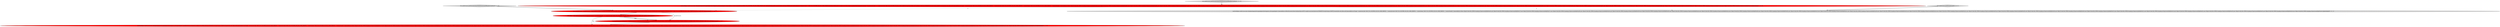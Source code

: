 digraph {
8 [style = filled, label = "JoinTestHelper.verifyCursors(new HashJoinSegmentStorageAdapter(factSegment.asStorageAdapter(),ImmutableList.of(factToCountryOnIsoCode(JoinType.LEFT))).makeCursors(null,Intervals.ETERNITY,VirtualColumns.EMPTY,Granularities.ALL,false,null),ImmutableList.of(\"page\",\"countryIsoCode\",FACT_TO_COUNTRY_ON_ISO_CODE_PREFIX + \"countryIsoCode\",FACT_TO_COUNTRY_ON_ISO_CODE_PREFIX + \"countryName\",FACT_TO_COUNTRY_ON_ISO_CODE_PREFIX + \"countryNumber\"),ImmutableList.of(new Object((((edu.fdu.CPPDG.tinypdg.pe.ExpressionInfo@94a26c,new Object((((edu.fdu.CPPDG.tinypdg.pe.ExpressionInfo@94a274,new Object((((edu.fdu.CPPDG.tinypdg.pe.ExpressionInfo@94a27c,new Object((((edu.fdu.CPPDG.tinypdg.pe.ExpressionInfo@94a284,new Object((((edu.fdu.CPPDG.tinypdg.pe.ExpressionInfo@94a28c,new Object((((edu.fdu.CPPDG.tinypdg.pe.ExpressionInfo@94a294,new Object((((edu.fdu.CPPDG.tinypdg.pe.ExpressionInfo@94a29c,new Object((((edu.fdu.CPPDG.tinypdg.pe.ExpressionInfo@94a2a4,new Object((((edu.fdu.CPPDG.tinypdg.pe.ExpressionInfo@94a2ac,new Object((((edu.fdu.CPPDG.tinypdg.pe.ExpressionInfo@94a2b4,new Object((((edu.fdu.CPPDG.tinypdg.pe.ExpressionInfo@94a2bc,new Object((((edu.fdu.CPPDG.tinypdg.pe.ExpressionInfo@94a2c4,new Object((((edu.fdu.CPPDG.tinypdg.pe.ExpressionInfo@94a2cc,new Object((((edu.fdu.CPPDG.tinypdg.pe.ExpressionInfo@94a2d4,new Object((((edu.fdu.CPPDG.tinypdg.pe.ExpressionInfo@94a2dc,new Object((((edu.fdu.CPPDG.tinypdg.pe.ExpressionInfo@94a2e4,new Object((((edu.fdu.CPPDG.tinypdg.pe.ExpressionInfo@94a2ec,new Object((((edu.fdu.CPPDG.tinypdg.pe.ExpressionInfo@94a2f4,new Object((((edu.fdu.CPPDG.tinypdg.pe.ExpressionInfo@94a2fc,new Object((((edu.fdu.CPPDG.tinypdg.pe.ExpressionInfo@94a304,new Object((((edu.fdu.CPPDG.tinypdg.pe.ExpressionInfo@94a30c,new Object((((edu.fdu.CPPDG.tinypdg.pe.ExpressionInfo@94a314,new Object((((edu.fdu.CPPDG.tinypdg.pe.ExpressionInfo@94a31c,new Object((((edu.fdu.CPPDG.tinypdg.pe.ExpressionInfo@94a324,new Object((((edu.fdu.CPPDG.tinypdg.pe.ExpressionInfo@94a32c,new Object((((edu.fdu.CPPDG.tinypdg.pe.ExpressionInfo@94a334,new Object((((edu.fdu.CPPDG.tinypdg.pe.ExpressionInfo@94a33c,new Object((((edu.fdu.CPPDG.tinypdg.pe.ExpressionInfo@94a344,new Object((((edu.fdu.CPPDG.tinypdg.pe.ExpressionInfo@94a34c))@@@3@@@['0', '0', '1']", fillcolor = lightgray, shape = ellipse image = "AAA0AAABBB3BBB"];
3 [style = filled, label = "Filter filter = new ExpressionDimFilter(StringUtils.format(\"\"%scountryIsoCode\" == countryIsoCode\",FACT_TO_COUNTRY_ON_ISO_CODE_PREFIX),ExprMacroTable.nil()).toFilter()@@@4@@@['0', '1', '0']", fillcolor = red, shape = ellipse image = "AAA1AAABBB2BBB"];
5 [style = filled, label = "test_makeCursors_factToCountryInnerWithFilterInsteadOfRealJoinCondition['0', '1', '0']", fillcolor = lightgray, shape = diamond image = "AAA0AAABBB2BBB"];
6 [style = filled, label = "JoinFilterPreAnalysis preAnalysis = JoinFilterAnalyzer.computeJoinFilterPreAnalysis(joinableClauses,VirtualColumns.EMPTY,filter,true,true,true,QueryContexts.DEFAULT_ENABLE_JOIN_FILTER_REWRITE_MAX_SIZE_KEY)@@@5@@@['0', '1', '0']", fillcolor = red, shape = ellipse image = "AAA1AAABBB2BBB"];
2 [style = filled, label = "List<JoinableClause> joinableClauses = ImmutableList.of(new JoinableClause(FACT_TO_COUNTRY_ON_ISO_CODE_PREFIX,new IndexedTableJoinable(countriesTable),JoinType.INNER,JoinConditionAnalysis.forExpression(\"1\",FACT_TO_COUNTRY_ON_ISO_CODE_PREFIX,ExprMacroTable.nil())))@@@3@@@['0', '1', '0']", fillcolor = red, shape = ellipse image = "AAA1AAABBB2BBB"];
4 [style = filled, label = "JoinTestHelper.verifyCursors(new HashJoinSegmentStorageAdapter(factSegment.asStorageAdapter(),joinableClauses,preAnalysis).makeCursors(filter,Intervals.ETERNITY,VirtualColumns.EMPTY,Granularities.ALL,false,null),ImmutableList.of(\"page\",\"countryIsoCode\",FACT_TO_COUNTRY_ON_ISO_CODE_PREFIX + \"countryIsoCode\",FACT_TO_COUNTRY_ON_ISO_CODE_PREFIX + \"countryName\",FACT_TO_COUNTRY_ON_ISO_CODE_PREFIX + \"countryNumber\"),ImmutableList.of(new Object((((edu.fdu.CPPDG.tinypdg.pe.ExpressionInfo@94a17d,new Object((((edu.fdu.CPPDG.tinypdg.pe.ExpressionInfo@94a185,new Object((((edu.fdu.CPPDG.tinypdg.pe.ExpressionInfo@94a18d,new Object((((edu.fdu.CPPDG.tinypdg.pe.ExpressionInfo@94a195,new Object((((edu.fdu.CPPDG.tinypdg.pe.ExpressionInfo@94a19d,new Object((((edu.fdu.CPPDG.tinypdg.pe.ExpressionInfo@94a1a5,new Object((((edu.fdu.CPPDG.tinypdg.pe.ExpressionInfo@94a1ad,new Object((((edu.fdu.CPPDG.tinypdg.pe.ExpressionInfo@94a1b5,new Object((((edu.fdu.CPPDG.tinypdg.pe.ExpressionInfo@94a1bd,new Object((((edu.fdu.CPPDG.tinypdg.pe.ExpressionInfo@94a1c5,new Object((((edu.fdu.CPPDG.tinypdg.pe.ExpressionInfo@94a1cd,new Object((((edu.fdu.CPPDG.tinypdg.pe.ExpressionInfo@94a1d5,new Object((((edu.fdu.CPPDG.tinypdg.pe.ExpressionInfo@94a1dd,new Object((((edu.fdu.CPPDG.tinypdg.pe.ExpressionInfo@94a1e5,new Object((((edu.fdu.CPPDG.tinypdg.pe.ExpressionInfo@94a1ed,new Object((((edu.fdu.CPPDG.tinypdg.pe.ExpressionInfo@94a1f5,new Object((((edu.fdu.CPPDG.tinypdg.pe.ExpressionInfo@94a1fd,new Object((((edu.fdu.CPPDG.tinypdg.pe.ExpressionInfo@94a205,new Object((((edu.fdu.CPPDG.tinypdg.pe.ExpressionInfo@94a20d,new Object((((edu.fdu.CPPDG.tinypdg.pe.ExpressionInfo@94a215,new Object((((edu.fdu.CPPDG.tinypdg.pe.ExpressionInfo@94a21d,new Object((((edu.fdu.CPPDG.tinypdg.pe.ExpressionInfo@94a225,new Object((((edu.fdu.CPPDG.tinypdg.pe.ExpressionInfo@94a22d))@@@6@@@['0', '1', '0']", fillcolor = red, shape = ellipse image = "AAA1AAABBB2BBB"];
0 [style = filled, label = "test_makeCursors_factToCountryInnerWithFilterInsteadOfRealJoinCondition['1', '0', '0']", fillcolor = lightgray, shape = diamond image = "AAA0AAABBB1BBB"];
1 [style = filled, label = "JoinTestHelper.verifyCursors(new HashJoinSegmentStorageAdapter(factSegment.asStorageAdapter(),ImmutableList.of(new JoinableClause(FACT_TO_COUNTRY_ON_ISO_CODE_PREFIX,new IndexedTableJoinable(countriesTable),JoinType.INNER,JoinConditionAnalysis.forExpression(\"1\",FACT_TO_COUNTRY_ON_ISO_CODE_PREFIX,ExprMacroTable.nil())))).makeCursors(new ExpressionDimFilter(StringUtils.format(\"\"%scountryIsoCode\" == countryIsoCode\",FACT_TO_COUNTRY_ON_ISO_CODE_PREFIX),ExprMacroTable.nil()).toFilter(),Intervals.ETERNITY,VirtualColumns.EMPTY,Granularities.ALL,false,null),ImmutableList.of(\"page\",\"countryIsoCode\",FACT_TO_COUNTRY_ON_ISO_CODE_PREFIX + \"countryIsoCode\",FACT_TO_COUNTRY_ON_ISO_CODE_PREFIX + \"countryName\",FACT_TO_COUNTRY_ON_ISO_CODE_PREFIX + \"countryNumber\"),ImmutableList.of(new Object((((edu.fdu.CPPDG.tinypdg.pe.ExpressionInfo@94a05a,new Object((((edu.fdu.CPPDG.tinypdg.pe.ExpressionInfo@94a062,new Object((((edu.fdu.CPPDG.tinypdg.pe.ExpressionInfo@94a06a,new Object((((edu.fdu.CPPDG.tinypdg.pe.ExpressionInfo@94a072,new Object((((edu.fdu.CPPDG.tinypdg.pe.ExpressionInfo@94a07a,new Object((((edu.fdu.CPPDG.tinypdg.pe.ExpressionInfo@94a082,new Object((((edu.fdu.CPPDG.tinypdg.pe.ExpressionInfo@94a08a,new Object((((edu.fdu.CPPDG.tinypdg.pe.ExpressionInfo@94a092,new Object((((edu.fdu.CPPDG.tinypdg.pe.ExpressionInfo@94a09a,new Object((((edu.fdu.CPPDG.tinypdg.pe.ExpressionInfo@94a0a2,new Object((((edu.fdu.CPPDG.tinypdg.pe.ExpressionInfo@94a0aa,new Object((((edu.fdu.CPPDG.tinypdg.pe.ExpressionInfo@94a0b2,new Object((((edu.fdu.CPPDG.tinypdg.pe.ExpressionInfo@94a0ba,new Object((((edu.fdu.CPPDG.tinypdg.pe.ExpressionInfo@94a0c2,new Object((((edu.fdu.CPPDG.tinypdg.pe.ExpressionInfo@94a0ca,new Object((((edu.fdu.CPPDG.tinypdg.pe.ExpressionInfo@94a0d2,new Object((((edu.fdu.CPPDG.tinypdg.pe.ExpressionInfo@94a0da,new Object((((edu.fdu.CPPDG.tinypdg.pe.ExpressionInfo@94a0e2,new Object((((edu.fdu.CPPDG.tinypdg.pe.ExpressionInfo@94a0ea,new Object((((edu.fdu.CPPDG.tinypdg.pe.ExpressionInfo@94a0f2,new Object((((edu.fdu.CPPDG.tinypdg.pe.ExpressionInfo@94a0fa,new Object((((edu.fdu.CPPDG.tinypdg.pe.ExpressionInfo@94a102,new Object((((edu.fdu.CPPDG.tinypdg.pe.ExpressionInfo@94a10a))@@@3@@@['1', '0', '0']", fillcolor = red, shape = ellipse image = "AAA1AAABBB1BBB"];
7 [style = filled, label = "test_makeCursors_factToCountryLeft['0', '0', '1']", fillcolor = lightgray, shape = diamond image = "AAA0AAABBB3BBB"];
6->4 [style = bold, label=""];
3->6 [style = bold, label=""];
5->2 [style = bold, label=""];
1->8 [style = dashed, label="0"];
1->2 [style = dashed, label="0"];
3->6 [style = solid, label="filter"];
7->8 [style = bold, label=""];
0->1 [style = bold, label=""];
2->6 [style = solid, label="joinableClauses"];
2->3 [style = bold, label=""];
3->4 [style = solid, label="filter"];
}
